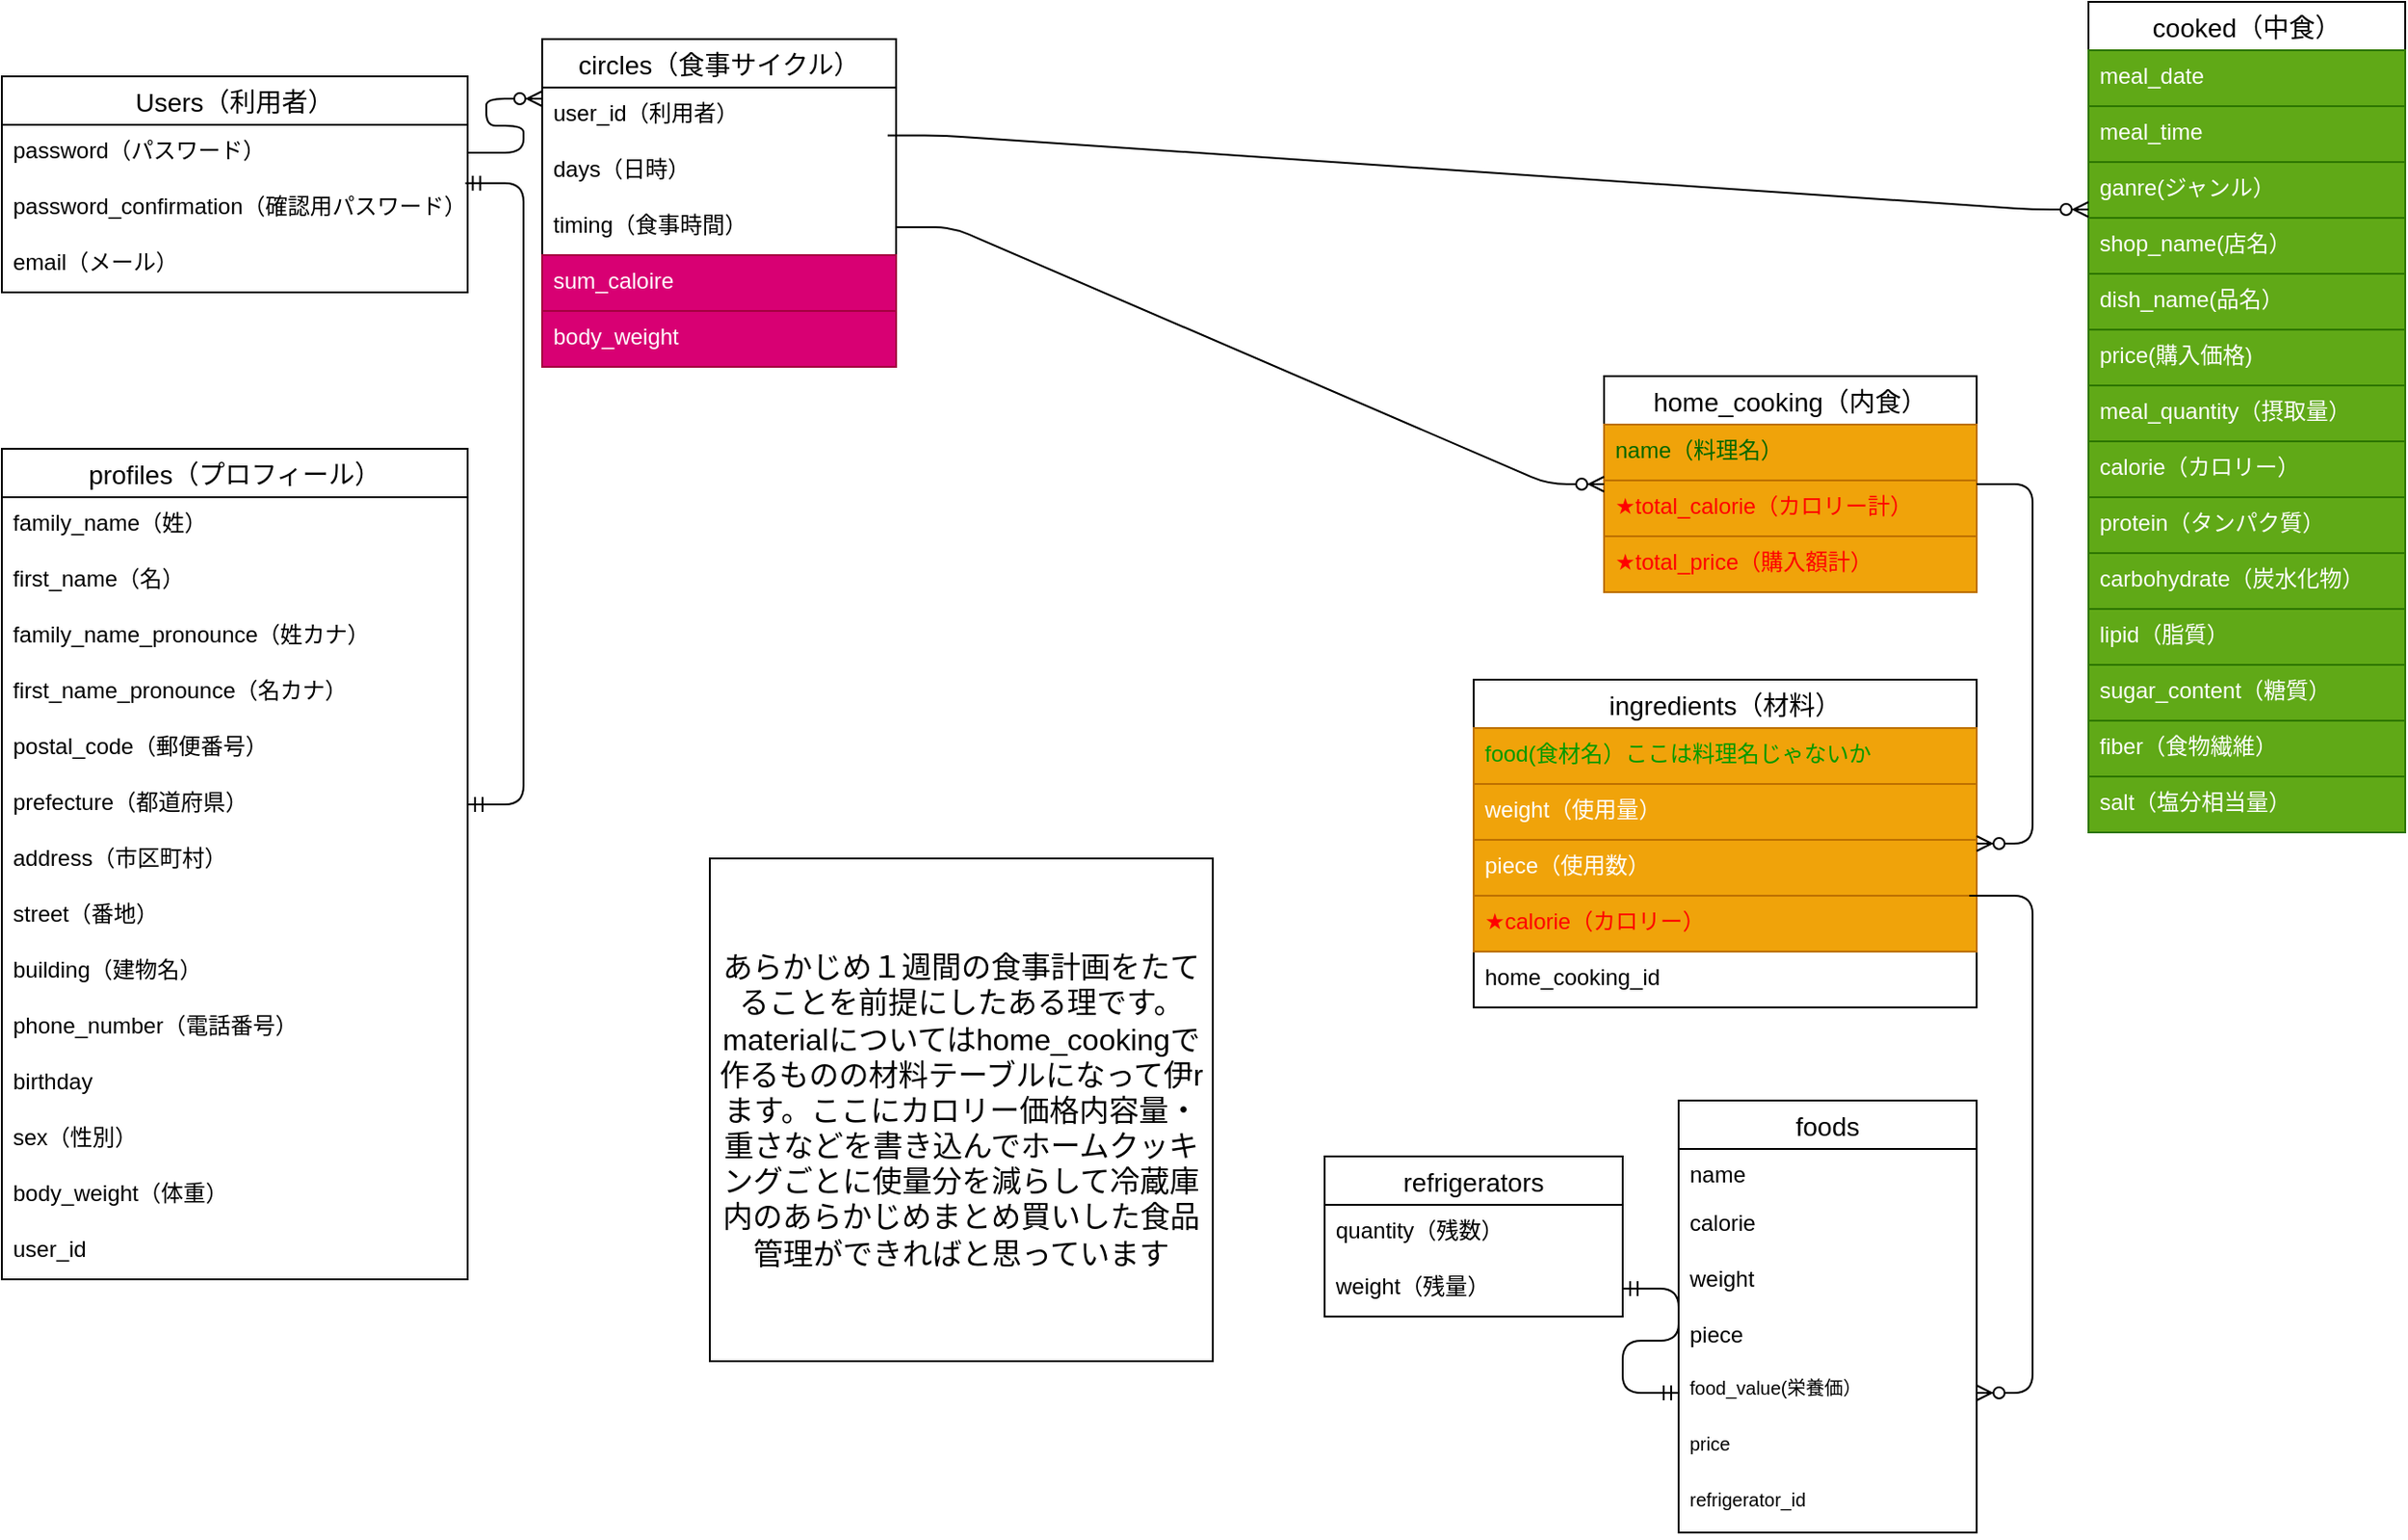 <mxfile>
    <diagram id="WbgnvZaTyjX36KZ8kXM8" name="ページ1">
        <mxGraphModel dx="1120" dy="880" grid="1" gridSize="10" guides="1" tooltips="1" connect="1" arrows="1" fold="1" page="1" pageScale="1" pageWidth="850" pageHeight="1100" math="0" shadow="0">
            <root>
                <mxCell id="0"/>
                <mxCell id="1" parent="0"/>
                <mxCell id="3" value="Users（利用者）" style="swimlane;fontStyle=0;childLayout=stackLayout;horizontal=1;startSize=26;horizontalStack=0;resizeParent=1;resizeParentMax=0;resizeLast=0;collapsible=1;marginBottom=0;align=center;fontSize=14;" parent="1" vertex="1">
                    <mxGeometry x="30" y="50" width="250" height="116" as="geometry"/>
                </mxCell>
                <mxCell id="4" value="password（パスワード）" style="text;strokeColor=none;fillColor=none;spacingLeft=4;spacingRight=4;overflow=hidden;rotatable=0;points=[[0,0.5],[1,0.5]];portConstraint=eastwest;fontSize=12;" parent="3" vertex="1">
                    <mxGeometry y="26" width="250" height="30" as="geometry"/>
                </mxCell>
                <mxCell id="5" value="password_confirmation（確認用パスワード）" style="text;strokeColor=none;fillColor=none;spacingLeft=4;spacingRight=4;overflow=hidden;rotatable=0;points=[[0,0.5],[1,0.5]];portConstraint=eastwest;fontSize=12;" parent="3" vertex="1">
                    <mxGeometry y="56" width="250" height="30" as="geometry"/>
                </mxCell>
                <mxCell id="6" value="email（メール）" style="text;strokeColor=none;fillColor=none;spacingLeft=4;spacingRight=4;overflow=hidden;rotatable=0;points=[[0,0.5],[1,0.5]];portConstraint=eastwest;fontSize=12;" parent="3" vertex="1">
                    <mxGeometry y="86" width="250" height="30" as="geometry"/>
                </mxCell>
                <mxCell id="7" value="circles（食事サイクル）" style="swimlane;fontStyle=0;childLayout=stackLayout;horizontal=1;startSize=26;horizontalStack=0;resizeParent=1;resizeParentMax=0;resizeLast=0;collapsible=1;marginBottom=0;align=center;fontSize=14;" parent="1" vertex="1">
                    <mxGeometry x="320" y="30" width="190" height="176" as="geometry">
                        <mxRectangle x="360" y="80" width="140" height="40" as="alternateBounds"/>
                    </mxGeometry>
                </mxCell>
                <mxCell id="8" value="user_id（利用者）" style="text;strokeColor=none;fillColor=none;spacingLeft=4;spacingRight=4;overflow=hidden;rotatable=0;points=[[0,0.5],[1,0.5]];portConstraint=eastwest;fontSize=12;" parent="7" vertex="1">
                    <mxGeometry y="26" width="190" height="30" as="geometry"/>
                </mxCell>
                <mxCell id="9" value="days（日時）" style="text;strokeColor=none;fillColor=none;spacingLeft=4;spacingRight=4;overflow=hidden;rotatable=0;points=[[0,0.5],[1,0.5]];portConstraint=eastwest;fontSize=12;" parent="7" vertex="1">
                    <mxGeometry y="56" width="190" height="30" as="geometry"/>
                </mxCell>
                <mxCell id="10" value="timing（食事時間）" style="text;strokeColor=none;fillColor=none;spacingLeft=4;spacingRight=4;overflow=hidden;rotatable=0;points=[[0,0.5],[1,0.5]];portConstraint=eastwest;fontSize=12;" parent="7" vertex="1">
                    <mxGeometry y="86" width="190" height="30" as="geometry"/>
                </mxCell>
                <mxCell id="66" value="sum_caloire" style="text;strokeColor=#A50040;fillColor=#d80073;spacingLeft=4;spacingRight=4;overflow=hidden;rotatable=0;points=[[0,0.5],[1,0.5]];portConstraint=eastwest;fontSize=12;fontColor=#ffffff;" parent="7" vertex="1">
                    <mxGeometry y="116" width="190" height="30" as="geometry"/>
                </mxCell>
                <mxCell id="67" value="body_weight" style="text;strokeColor=#A50040;fillColor=#d80073;spacingLeft=4;spacingRight=4;overflow=hidden;rotatable=0;points=[[0,0.5],[1,0.5]];portConstraint=eastwest;fontSize=12;fontColor=#ffffff;" parent="7" vertex="1">
                    <mxGeometry y="146" width="190" height="30" as="geometry"/>
                </mxCell>
                <mxCell id="11" value="cooked（中食）" style="swimlane;fontStyle=0;childLayout=stackLayout;horizontal=1;startSize=26;horizontalStack=0;resizeParent=1;resizeParentMax=0;resizeLast=0;collapsible=1;marginBottom=0;align=center;fontSize=14;" parent="1" vertex="1">
                    <mxGeometry x="1150" y="10" width="170" height="446" as="geometry"/>
                </mxCell>
                <mxCell id="12" value="meal_date" style="text;strokeColor=#2D7600;fillColor=#60a917;spacingLeft=4;spacingRight=4;overflow=hidden;rotatable=0;points=[[0,0.5],[1,0.5]];portConstraint=eastwest;fontSize=12;fontColor=#ffffff;" parent="11" vertex="1">
                    <mxGeometry y="26" width="170" height="30" as="geometry"/>
                </mxCell>
                <mxCell id="69" value="meal_time" style="text;strokeColor=#2D7600;fillColor=#60a917;spacingLeft=4;spacingRight=4;overflow=hidden;rotatable=0;points=[[0,0.5],[1,0.5]];portConstraint=eastwest;fontSize=12;fontColor=#ffffff;" vertex="1" parent="11">
                    <mxGeometry y="56" width="170" height="30" as="geometry"/>
                </mxCell>
                <mxCell id="70" value="ganre(ジャンル）" style="text;strokeColor=#2D7600;fillColor=#60a917;spacingLeft=4;spacingRight=4;overflow=hidden;rotatable=0;points=[[0,0.5],[1,0.5]];portConstraint=eastwest;fontSize=12;fontColor=#ffffff;" vertex="1" parent="11">
                    <mxGeometry y="86" width="170" height="30" as="geometry"/>
                </mxCell>
                <mxCell id="13" value="shop_name(店名）" style="text;strokeColor=#2D7600;fillColor=#60a917;spacingLeft=4;spacingRight=4;overflow=hidden;rotatable=0;points=[[0,0.5],[1,0.5]];portConstraint=eastwest;fontSize=12;fontColor=#ffffff;" parent="11" vertex="1">
                    <mxGeometry y="116" width="170" height="30" as="geometry"/>
                </mxCell>
                <mxCell id="72" value="dish_name(品名）" style="text;strokeColor=#2D7600;fillColor=#60a917;spacingLeft=4;spacingRight=4;overflow=hidden;rotatable=0;points=[[0,0.5],[1,0.5]];portConstraint=eastwest;fontSize=12;fontColor=#ffffff;" vertex="1" parent="11">
                    <mxGeometry y="146" width="170" height="30" as="geometry"/>
                </mxCell>
                <mxCell id="71" value="price(購入価格)" style="text;strokeColor=#2D7600;fillColor=#60a917;spacingLeft=4;spacingRight=4;overflow=hidden;rotatable=0;points=[[0,0.5],[1,0.5]];portConstraint=eastwest;fontSize=12;fontColor=#ffffff;" vertex="1" parent="11">
                    <mxGeometry y="176" width="170" height="30" as="geometry"/>
                </mxCell>
                <mxCell id="73" value="meal_quantity（摂取量）" style="text;strokeColor=#2D7600;fillColor=#60a917;spacingLeft=4;spacingRight=4;overflow=hidden;rotatable=0;points=[[0,0.5],[1,0.5]];portConstraint=eastwest;fontSize=12;fontColor=#ffffff;" vertex="1" parent="11">
                    <mxGeometry y="206" width="170" height="30" as="geometry"/>
                </mxCell>
                <mxCell id="74" value="calorie（カロリー）" style="text;strokeColor=#2D7600;fillColor=#60a917;spacingLeft=4;spacingRight=4;overflow=hidden;rotatable=0;points=[[0,0.5],[1,0.5]];portConstraint=eastwest;fontSize=12;fontColor=#ffffff;" vertex="1" parent="11">
                    <mxGeometry y="236" width="170" height="30" as="geometry"/>
                </mxCell>
                <mxCell id="14" value="protein（タンパク質）" style="text;strokeColor=#2D7600;fillColor=#60a917;spacingLeft=4;spacingRight=4;overflow=hidden;rotatable=0;points=[[0,0.5],[1,0.5]];portConstraint=eastwest;fontSize=12;fontColor=#ffffff;" parent="11" vertex="1">
                    <mxGeometry y="266" width="170" height="30" as="geometry"/>
                </mxCell>
                <mxCell id="75" value="carbohydrate（炭水化物）" style="text;strokeColor=#2D7600;fillColor=#60a917;spacingLeft=4;spacingRight=4;overflow=hidden;rotatable=0;points=[[0,0.5],[1,0.5]];portConstraint=eastwest;fontSize=12;fontColor=#ffffff;" vertex="1" parent="11">
                    <mxGeometry y="296" width="170" height="30" as="geometry"/>
                </mxCell>
                <mxCell id="77" value="lipid（脂質）" style="text;strokeColor=#2D7600;fillColor=#60a917;spacingLeft=4;spacingRight=4;overflow=hidden;rotatable=0;points=[[0,0.5],[1,0.5]];portConstraint=eastwest;fontSize=12;fontColor=#ffffff;" vertex="1" parent="11">
                    <mxGeometry y="326" width="170" height="30" as="geometry"/>
                </mxCell>
                <mxCell id="76" value="sugar_content（糖質）" style="text;strokeColor=#2D7600;fillColor=#60a917;spacingLeft=4;spacingRight=4;overflow=hidden;rotatable=0;points=[[0,0.5],[1,0.5]];portConstraint=eastwest;fontSize=12;fontColor=#ffffff;" vertex="1" parent="11">
                    <mxGeometry y="356" width="170" height="30" as="geometry"/>
                </mxCell>
                <mxCell id="80" value="fiber（食物繊維）" style="text;strokeColor=#2D7600;fillColor=#60a917;spacingLeft=4;spacingRight=4;overflow=hidden;rotatable=0;points=[[0,0.5],[1,0.5]];portConstraint=eastwest;fontSize=12;fontColor=#ffffff;" vertex="1" parent="11">
                    <mxGeometry y="386" width="170" height="30" as="geometry"/>
                </mxCell>
                <mxCell id="78" value="salt（塩分相当量）" style="text;strokeColor=#2D7600;fillColor=#60a917;spacingLeft=4;spacingRight=4;overflow=hidden;rotatable=0;points=[[0,0.5],[1,0.5]];portConstraint=eastwest;fontSize=12;fontColor=#ffffff;" vertex="1" parent="11">
                    <mxGeometry y="416" width="170" height="30" as="geometry"/>
                </mxCell>
                <mxCell id="15" value="home_cooking（内食）" style="swimlane;fontStyle=0;childLayout=stackLayout;horizontal=1;startSize=26;horizontalStack=0;resizeParent=1;resizeParentMax=0;resizeLast=0;collapsible=1;marginBottom=0;align=center;fontSize=14;" parent="1" vertex="1">
                    <mxGeometry x="890" y="211" width="200" height="116" as="geometry"/>
                </mxCell>
                <mxCell id="16" value="name（料理名）" style="text;strokeColor=#BD7000;fillColor=#f0a30a;spacingLeft=4;spacingRight=4;overflow=hidden;rotatable=0;points=[[0,0.5],[1,0.5]];portConstraint=eastwest;fontSize=12;fontColor=#006600;" parent="15" vertex="1">
                    <mxGeometry y="26" width="200" height="30" as="geometry"/>
                </mxCell>
                <mxCell id="17" value="★total_calorie（カロリー計）" style="text;strokeColor=#BD7000;fillColor=#f0a30a;spacingLeft=4;spacingRight=4;overflow=hidden;rotatable=0;points=[[0,0.5],[1,0.5]];portConstraint=eastwest;fontSize=12;fontColor=#FF0000;" parent="15" vertex="1">
                    <mxGeometry y="56" width="200" height="30" as="geometry"/>
                </mxCell>
                <mxCell id="18" value="★total_price（購入額計）" style="text;strokeColor=#BD7000;fillColor=#f0a30a;spacingLeft=4;spacingRight=4;overflow=hidden;rotatable=0;points=[[0,0.5],[1,0.5]];portConstraint=eastwest;fontSize=12;fontColor=#FF0000;" parent="15" vertex="1">
                    <mxGeometry y="86" width="200" height="30" as="geometry"/>
                </mxCell>
                <mxCell id="19" value="" style="edgeStyle=entityRelationEdgeStyle;fontSize=12;html=1;endArrow=ERzeroToMany;endFill=1;entryX=0;entryY=0.2;entryDx=0;entryDy=0;entryPerimeter=0;exitX=1;exitY=0.5;exitDx=0;exitDy=0;" parent="1" source="4" target="8" edge="1">
                    <mxGeometry width="100" height="100" relative="1" as="geometry">
                        <mxPoint x="290" y="91" as="sourcePoint"/>
                        <mxPoint x="358.08" y="196" as="targetPoint"/>
                    </mxGeometry>
                </mxCell>
                <mxCell id="20" value="profiles（プロフィール）" style="swimlane;fontStyle=0;childLayout=stackLayout;horizontal=1;startSize=26;horizontalStack=0;resizeParent=1;resizeParentMax=0;resizeLast=0;collapsible=1;marginBottom=0;align=center;fontSize=14;" parent="1" vertex="1">
                    <mxGeometry x="30" y="250" width="250" height="446" as="geometry"/>
                </mxCell>
                <mxCell id="21" value="family_name（姓）" style="text;strokeColor=none;fillColor=none;spacingLeft=4;spacingRight=4;overflow=hidden;rotatable=0;points=[[0,0.5],[1,0.5]];portConstraint=eastwest;fontSize=12;" parent="20" vertex="1">
                    <mxGeometry y="26" width="250" height="30" as="geometry"/>
                </mxCell>
                <mxCell id="22" value="first_name（名）" style="text;strokeColor=none;fillColor=none;spacingLeft=4;spacingRight=4;overflow=hidden;rotatable=0;points=[[0,0.5],[1,0.5]];portConstraint=eastwest;fontSize=12;" parent="20" vertex="1">
                    <mxGeometry y="56" width="250" height="30" as="geometry"/>
                </mxCell>
                <mxCell id="23" value="family_name_pronounce（姓カナ）" style="text;strokeColor=none;fillColor=none;spacingLeft=4;spacingRight=4;overflow=hidden;rotatable=0;points=[[0,0.5],[1,0.5]];portConstraint=eastwest;fontSize=12;" parent="20" vertex="1">
                    <mxGeometry y="86" width="250" height="30" as="geometry"/>
                </mxCell>
                <mxCell id="24" value="first_name_pronounce（名カナ）" style="text;strokeColor=none;fillColor=none;spacingLeft=4;spacingRight=4;overflow=hidden;rotatable=0;points=[[0,0.5],[1,0.5]];portConstraint=eastwest;fontSize=12;" parent="20" vertex="1">
                    <mxGeometry y="116" width="250" height="30" as="geometry"/>
                </mxCell>
                <mxCell id="25" value="postal_code（郵便番号）" style="text;strokeColor=none;fillColor=none;spacingLeft=4;spacingRight=4;overflow=hidden;rotatable=0;points=[[0,0.5],[1,0.5]];portConstraint=eastwest;fontSize=12;" parent="20" vertex="1">
                    <mxGeometry y="146" width="250" height="30" as="geometry"/>
                </mxCell>
                <mxCell id="26" value="prefecture（都道府県）" style="text;strokeColor=none;fillColor=none;spacingLeft=4;spacingRight=4;overflow=hidden;rotatable=0;points=[[0,0.5],[1,0.5]];portConstraint=eastwest;fontSize=12;" parent="20" vertex="1">
                    <mxGeometry y="176" width="250" height="30" as="geometry"/>
                </mxCell>
                <mxCell id="27" value="address（市区町村）" style="text;strokeColor=none;fillColor=none;spacingLeft=4;spacingRight=4;overflow=hidden;rotatable=0;points=[[0,0.5],[1,0.5]];portConstraint=eastwest;fontSize=12;" parent="20" vertex="1">
                    <mxGeometry y="206" width="250" height="30" as="geometry"/>
                </mxCell>
                <mxCell id="28" value="street（番地）" style="text;strokeColor=none;fillColor=none;spacingLeft=4;spacingRight=4;overflow=hidden;rotatable=0;points=[[0,0.5],[1,0.5]];portConstraint=eastwest;fontSize=12;" parent="20" vertex="1">
                    <mxGeometry y="236" width="250" height="30" as="geometry"/>
                </mxCell>
                <mxCell id="29" value="building（建物名）" style="text;strokeColor=none;fillColor=none;spacingLeft=4;spacingRight=4;overflow=hidden;rotatable=0;points=[[0,0.5],[1,0.5]];portConstraint=eastwest;fontSize=12;" parent="20" vertex="1">
                    <mxGeometry y="266" width="250" height="30" as="geometry"/>
                </mxCell>
                <mxCell id="30" value="phone_number（電話番号）" style="text;strokeColor=none;fillColor=none;spacingLeft=4;spacingRight=4;overflow=hidden;rotatable=0;points=[[0,0.5],[1,0.5]];portConstraint=eastwest;fontSize=12;" parent="20" vertex="1">
                    <mxGeometry y="296" width="250" height="30" as="geometry"/>
                </mxCell>
                <mxCell id="31" value="birthday" style="text;strokeColor=none;fillColor=none;spacingLeft=4;spacingRight=4;overflow=hidden;rotatable=0;points=[[0,0.5],[1,0.5]];portConstraint=eastwest;fontSize=12;" parent="20" vertex="1">
                    <mxGeometry y="326" width="250" height="30" as="geometry"/>
                </mxCell>
                <mxCell id="68" value="sex（性別）" style="text;strokeColor=none;fillColor=none;spacingLeft=4;spacingRight=4;overflow=hidden;rotatable=0;points=[[0,0.5],[1,0.5]];portConstraint=eastwest;fontSize=12;" parent="20" vertex="1">
                    <mxGeometry y="356" width="250" height="30" as="geometry"/>
                </mxCell>
                <mxCell id="32" value="body_weight（体重）" style="text;strokeColor=none;fillColor=none;spacingLeft=4;spacingRight=4;overflow=hidden;rotatable=0;points=[[0,0.5],[1,0.5]];portConstraint=eastwest;fontSize=12;" parent="20" vertex="1">
                    <mxGeometry y="386" width="250" height="30" as="geometry"/>
                </mxCell>
                <mxCell id="33" value="user_id" style="text;strokeColor=none;fillColor=none;spacingLeft=4;spacingRight=4;overflow=hidden;rotatable=0;points=[[0,0.5],[1,0.5]];portConstraint=eastwest;fontSize=12;" parent="20" vertex="1">
                    <mxGeometry y="416" width="250" height="30" as="geometry"/>
                </mxCell>
                <mxCell id="34" value="" style="edgeStyle=entityRelationEdgeStyle;fontSize=12;html=1;endArrow=ERmandOne;startArrow=ERmandOne;entryX=0.995;entryY=0.044;entryDx=0;entryDy=0;entryPerimeter=0;" parent="1" source="26" target="5" edge="1">
                    <mxGeometry width="100" height="100" relative="1" as="geometry">
                        <mxPoint x="290" y="310" as="sourcePoint"/>
                        <mxPoint x="360" y="253" as="targetPoint"/>
                    </mxGeometry>
                </mxCell>
                <mxCell id="35" value="ingredients（材料）" style="swimlane;fontStyle=0;childLayout=stackLayout;horizontal=1;startSize=26;horizontalStack=0;resizeParent=1;resizeParentMax=0;resizeLast=0;collapsible=1;marginBottom=0;align=center;fontSize=14;" parent="1" vertex="1">
                    <mxGeometry x="820" y="374" width="270" height="176" as="geometry"/>
                </mxCell>
                <mxCell id="36" value="food(食材名）ここは料理名じゃないか" style="text;strokeColor=#BD7000;fillColor=#f0a30a;spacingLeft=4;spacingRight=4;overflow=hidden;rotatable=0;points=[[0,0.5],[1,0.5]];portConstraint=eastwest;fontSize=12;fontColor=#009900;" parent="35" vertex="1">
                    <mxGeometry y="26" width="270" height="30" as="geometry"/>
                </mxCell>
                <mxCell id="37" value="weight（使用量）" style="text;strokeColor=#BD7000;fillColor=#f0a30a;spacingLeft=4;spacingRight=4;overflow=hidden;rotatable=0;points=[[0,0.5],[1,0.5]];portConstraint=eastwest;fontSize=12;fontColor=#ffffff;" parent="35" vertex="1">
                    <mxGeometry y="56" width="270" height="30" as="geometry"/>
                </mxCell>
                <mxCell id="38" value="piece（使用数）" style="text;strokeColor=#BD7000;fillColor=#f0a30a;spacingLeft=4;spacingRight=4;overflow=hidden;rotatable=0;points=[[0,0.5],[1,0.5]];portConstraint=eastwest;fontSize=12;fontColor=#ffffff;" parent="35" vertex="1">
                    <mxGeometry y="86" width="270" height="30" as="geometry"/>
                </mxCell>
                <mxCell id="39" value="★calorie（カロリー）" style="text;strokeColor=#BD7000;fillColor=#f0a30a;spacingLeft=4;spacingRight=4;overflow=hidden;rotatable=0;points=[[0,0.5],[1,0.5]];portConstraint=eastwest;fontSize=12;fontColor=#FF0000;" parent="35" vertex="1">
                    <mxGeometry y="116" width="270" height="30" as="geometry"/>
                </mxCell>
                <mxCell id="40" value="home_cooking_id" style="text;spacingLeft=4;spacingRight=4;overflow=hidden;rotatable=0;points=[[0,0.5],[1,0.5]];portConstraint=eastwest;fontSize=12;" parent="35" vertex="1">
                    <mxGeometry y="146" width="270" height="30" as="geometry"/>
                </mxCell>
                <mxCell id="45" value="" style="edgeStyle=entityRelationEdgeStyle;fontSize=12;html=1;endArrow=ERzeroToMany;endFill=1;entryX=0;entryY=0.25;entryDx=0;entryDy=0;exitX=0.976;exitY=-0.141;exitDx=0;exitDy=0;exitPerimeter=0;" parent="1" source="9" target="11" edge="1">
                    <mxGeometry width="100" height="100" relative="1" as="geometry">
                        <mxPoint x="520" y="180" as="sourcePoint"/>
                        <mxPoint x="538.95" y="122.45" as="targetPoint"/>
                    </mxGeometry>
                </mxCell>
                <mxCell id="46" value="あらかじめ１週間の食事計画をたてることを前提にしたある理です。materialについてはhome_cookingで作るものの材料テーブルになって伊rます。ここにカロリー価格内容量・重さなどを書き込んでホームクッキングごとに使量分を減らして冷蔵庫内のあらかじめまとめ買いした食品管理ができればと思っています" style="whiteSpace=wrap;html=1;align=center;fontSize=16;" parent="1" vertex="1">
                    <mxGeometry x="410" y="470" width="270" height="270" as="geometry"/>
                </mxCell>
                <mxCell id="51" value="" style="edgeStyle=entityRelationEdgeStyle;fontSize=12;html=1;endArrow=ERzeroToMany;endFill=1;exitX=1;exitY=0.5;exitDx=0;exitDy=0;entryX=0;entryY=0.5;entryDx=0;entryDy=0;" parent="1" source="10" target="15" edge="1">
                    <mxGeometry width="100" height="100" relative="1" as="geometry">
                        <mxPoint x="550" y="400" as="sourcePoint"/>
                        <mxPoint x="540" y="231" as="targetPoint"/>
                    </mxGeometry>
                </mxCell>
                <mxCell id="53" value="foods" style="swimlane;fontStyle=0;childLayout=stackLayout;horizontal=1;startSize=26;horizontalStack=0;resizeParent=1;resizeParentMax=0;resizeLast=0;collapsible=1;marginBottom=0;align=center;fontSize=14;" parent="1" vertex="1">
                    <mxGeometry x="930" y="600" width="160" height="232" as="geometry"/>
                </mxCell>
                <mxCell id="54" value="name" style="text;strokeColor=none;fillColor=none;spacingLeft=4;spacingRight=4;overflow=hidden;rotatable=0;points=[[0,0.5],[1,0.5]];portConstraint=eastwest;fontSize=12;" parent="53" vertex="1">
                    <mxGeometry y="26" width="160" height="26" as="geometry"/>
                </mxCell>
                <mxCell id="55" value="calorie" style="text;strokeColor=none;fillColor=none;spacingLeft=4;spacingRight=4;overflow=hidden;rotatable=0;points=[[0,0.5],[1,0.5]];portConstraint=eastwest;fontSize=12;" parent="53" vertex="1">
                    <mxGeometry y="52" width="160" height="30" as="geometry"/>
                </mxCell>
                <mxCell id="56" value="weight" style="text;strokeColor=none;fillColor=none;spacingLeft=4;spacingRight=4;overflow=hidden;rotatable=0;points=[[0,0.5],[1,0.5]];portConstraint=eastwest;fontSize=12;" parent="53" vertex="1">
                    <mxGeometry y="82" width="160" height="30" as="geometry"/>
                </mxCell>
                <mxCell id="57" value="piece" style="text;strokeColor=none;fillColor=none;spacingLeft=4;spacingRight=4;overflow=hidden;rotatable=0;points=[[0,0.5],[1,0.5]];portConstraint=eastwest;fontSize=12;" parent="53" vertex="1">
                    <mxGeometry y="112" width="160" height="30" as="geometry"/>
                </mxCell>
                <mxCell id="58" value="food_value(栄養価）" style="text;strokeColor=none;fillColor=none;spacingLeft=4;spacingRight=4;overflow=hidden;rotatable=0;points=[[0,0.5],[1,0.5]];portConstraint=eastwest;fontSize=10;" parent="53" vertex="1">
                    <mxGeometry y="142" width="160" height="30" as="geometry"/>
                </mxCell>
                <mxCell id="59" value="price" style="text;strokeColor=none;fillColor=none;spacingLeft=4;spacingRight=4;overflow=hidden;rotatable=0;points=[[0,0.5],[1,0.5]];portConstraint=eastwest;fontSize=10;" parent="53" vertex="1">
                    <mxGeometry y="172" width="160" height="30" as="geometry"/>
                </mxCell>
                <mxCell id="60" value="refrigerator_id" style="text;strokeColor=none;fillColor=none;spacingLeft=4;spacingRight=4;overflow=hidden;rotatable=0;points=[[0,0.5],[1,0.5]];portConstraint=eastwest;fontSize=10;" parent="53" vertex="1">
                    <mxGeometry y="202" width="160" height="30" as="geometry"/>
                </mxCell>
                <mxCell id="64" value="" style="edgeStyle=entityRelationEdgeStyle;fontSize=12;html=1;endArrow=ERzeroToMany;endFill=1;" parent="53" target="58" edge="1">
                    <mxGeometry width="100" height="100" relative="1" as="geometry">
                        <mxPoint x="156" y="-110" as="sourcePoint"/>
                        <mxPoint x="40" as="targetPoint"/>
                    </mxGeometry>
                </mxCell>
                <mxCell id="61" value="refrigerators" style="swimlane;fontStyle=0;childLayout=stackLayout;horizontal=1;startSize=26;horizontalStack=0;resizeParent=1;resizeParentMax=0;resizeLast=0;collapsible=1;marginBottom=0;align=center;fontSize=14;" parent="1" vertex="1">
                    <mxGeometry x="740" y="630" width="160" height="86" as="geometry"/>
                </mxCell>
                <mxCell id="62" value="quantity（残数）" style="text;strokeColor=none;fillColor=none;spacingLeft=4;spacingRight=4;overflow=hidden;rotatable=0;points=[[0,0.5],[1,0.5]];portConstraint=eastwest;fontSize=12;" parent="61" vertex="1">
                    <mxGeometry y="26" width="160" height="30" as="geometry"/>
                </mxCell>
                <mxCell id="63" value="weight（残量）" style="text;strokeColor=none;fillColor=none;spacingLeft=4;spacingRight=4;overflow=hidden;rotatable=0;points=[[0,0.5],[1,0.5]];portConstraint=eastwest;fontSize=12;" parent="61" vertex="1">
                    <mxGeometry y="56" width="160" height="30" as="geometry"/>
                </mxCell>
                <mxCell id="65" value="" style="edgeStyle=entityRelationEdgeStyle;fontSize=12;html=1;endArrow=ERmandOne;startArrow=ERmandOne;entryX=0;entryY=0.5;entryDx=0;entryDy=0;" parent="1" source="63" target="58" edge="1">
                    <mxGeometry width="100" height="100" relative="1" as="geometry">
                        <mxPoint x="600" y="550" as="sourcePoint"/>
                        <mxPoint x="700" y="450" as="targetPoint"/>
                    </mxGeometry>
                </mxCell>
                <mxCell id="52" value="" style="edgeStyle=entityRelationEdgeStyle;fontSize=12;html=1;endArrow=ERzeroToMany;endFill=1;entryX=1;entryY=0.5;entryDx=0;entryDy=0;exitX=1;exitY=0.5;exitDx=0;exitDy=0;" parent="1" source="15" target="35" edge="1">
                    <mxGeometry width="100" height="100" relative="1" as="geometry">
                        <mxPoint x="920" y="550" as="sourcePoint"/>
                        <mxPoint x="1090" y="451" as="targetPoint"/>
                    </mxGeometry>
                </mxCell>
            </root>
        </mxGraphModel>
    </diagram>
</mxfile>